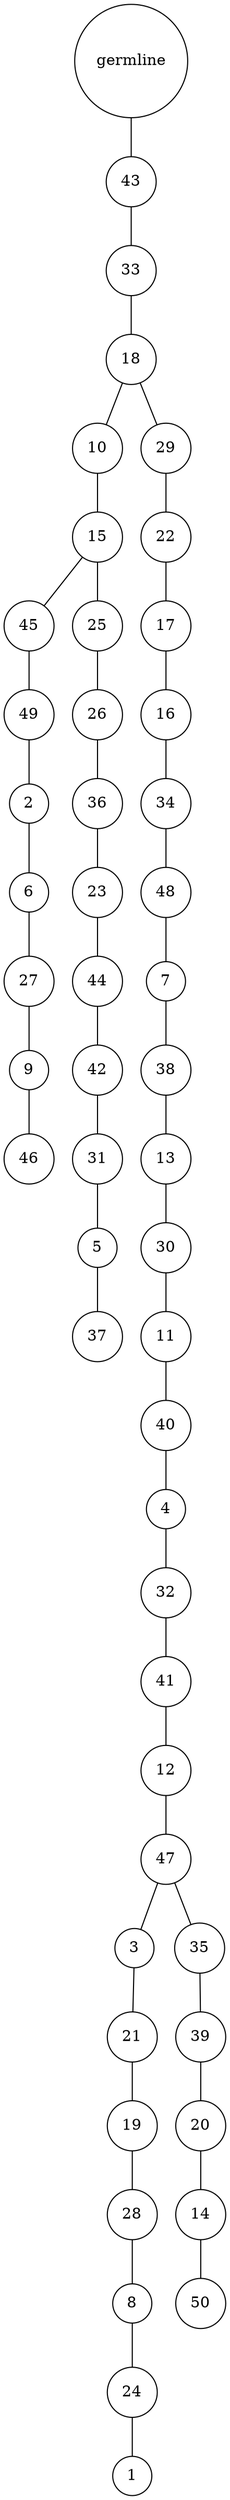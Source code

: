 graph {
	rankdir=UD;
	splines=line;
	node [shape=circle]
	"0x7f04b142ac40" [label="germline"];
	"0x7f04b142ac70" [label="43"];
	"0x7f04b142ac40" -- "0x7f04b142ac70" ;
	"0x7f04b142aca0" [label="33"];
	"0x7f04b142ac70" -- "0x7f04b142aca0" ;
	"0x7f04b142acd0" [label="18"];
	"0x7f04b142aca0" -- "0x7f04b142acd0" ;
	"0x7f04b142ad00" [label="10"];
	"0x7f04b142acd0" -- "0x7f04b142ad00" ;
	"0x7f04b142ad30" [label="15"];
	"0x7f04b142ad00" -- "0x7f04b142ad30" ;
	"0x7f04b142ad60" [label="45"];
	"0x7f04b142ad30" -- "0x7f04b142ad60" ;
	"0x7f04b142ad90" [label="49"];
	"0x7f04b142ad60" -- "0x7f04b142ad90" ;
	"0x7f04b142adc0" [label="2"];
	"0x7f04b142ad90" -- "0x7f04b142adc0" ;
	"0x7f04b142adf0" [label="6"];
	"0x7f04b142adc0" -- "0x7f04b142adf0" ;
	"0x7f04b142ae20" [label="27"];
	"0x7f04b142adf0" -- "0x7f04b142ae20" ;
	"0x7f04b142ae50" [label="9"];
	"0x7f04b142ae20" -- "0x7f04b142ae50" ;
	"0x7f04b142ae80" [label="46"];
	"0x7f04b142ae50" -- "0x7f04b142ae80" ;
	"0x7f04b142aeb0" [label="25"];
	"0x7f04b142ad30" -- "0x7f04b142aeb0" ;
	"0x7f04b142aee0" [label="26"];
	"0x7f04b142aeb0" -- "0x7f04b142aee0" ;
	"0x7f04b142af10" [label="36"];
	"0x7f04b142aee0" -- "0x7f04b142af10" ;
	"0x7f04b142af40" [label="23"];
	"0x7f04b142af10" -- "0x7f04b142af40" ;
	"0x7f04b142af70" [label="44"];
	"0x7f04b142af40" -- "0x7f04b142af70" ;
	"0x7f04b142afa0" [label="42"];
	"0x7f04b142af70" -- "0x7f04b142afa0" ;
	"0x7f04b142afd0" [label="31"];
	"0x7f04b142afa0" -- "0x7f04b142afd0" ;
	"0x7f04b1438040" [label="5"];
	"0x7f04b142afd0" -- "0x7f04b1438040" ;
	"0x7f04b1438070" [label="37"];
	"0x7f04b1438040" -- "0x7f04b1438070" ;
	"0x7f04b14380a0" [label="29"];
	"0x7f04b142acd0" -- "0x7f04b14380a0" ;
	"0x7f04b14380d0" [label="22"];
	"0x7f04b14380a0" -- "0x7f04b14380d0" ;
	"0x7f04b1438100" [label="17"];
	"0x7f04b14380d0" -- "0x7f04b1438100" ;
	"0x7f04b1438130" [label="16"];
	"0x7f04b1438100" -- "0x7f04b1438130" ;
	"0x7f04b1438160" [label="34"];
	"0x7f04b1438130" -- "0x7f04b1438160" ;
	"0x7f04b1438190" [label="48"];
	"0x7f04b1438160" -- "0x7f04b1438190" ;
	"0x7f04b14381c0" [label="7"];
	"0x7f04b1438190" -- "0x7f04b14381c0" ;
	"0x7f04b14381f0" [label="38"];
	"0x7f04b14381c0" -- "0x7f04b14381f0" ;
	"0x7f04b1438220" [label="13"];
	"0x7f04b14381f0" -- "0x7f04b1438220" ;
	"0x7f04b1438250" [label="30"];
	"0x7f04b1438220" -- "0x7f04b1438250" ;
	"0x7f04b1438280" [label="11"];
	"0x7f04b1438250" -- "0x7f04b1438280" ;
	"0x7f04b14382b0" [label="40"];
	"0x7f04b1438280" -- "0x7f04b14382b0" ;
	"0x7f04b14382e0" [label="4"];
	"0x7f04b14382b0" -- "0x7f04b14382e0" ;
	"0x7f04b1438310" [label="32"];
	"0x7f04b14382e0" -- "0x7f04b1438310" ;
	"0x7f04b1438340" [label="41"];
	"0x7f04b1438310" -- "0x7f04b1438340" ;
	"0x7f04b1438370" [label="12"];
	"0x7f04b1438340" -- "0x7f04b1438370" ;
	"0x7f04b14383a0" [label="47"];
	"0x7f04b1438370" -- "0x7f04b14383a0" ;
	"0x7f04b14383d0" [label="3"];
	"0x7f04b14383a0" -- "0x7f04b14383d0" ;
	"0x7f04b1438400" [label="21"];
	"0x7f04b14383d0" -- "0x7f04b1438400" ;
	"0x7f04b1438430" [label="19"];
	"0x7f04b1438400" -- "0x7f04b1438430" ;
	"0x7f04b1438460" [label="28"];
	"0x7f04b1438430" -- "0x7f04b1438460" ;
	"0x7f04b1438490" [label="8"];
	"0x7f04b1438460" -- "0x7f04b1438490" ;
	"0x7f04b14384c0" [label="24"];
	"0x7f04b1438490" -- "0x7f04b14384c0" ;
	"0x7f04b14384f0" [label="1"];
	"0x7f04b14384c0" -- "0x7f04b14384f0" ;
	"0x7f04b1438520" [label="35"];
	"0x7f04b14383a0" -- "0x7f04b1438520" ;
	"0x7f04b1438550" [label="39"];
	"0x7f04b1438520" -- "0x7f04b1438550" ;
	"0x7f04b1438580" [label="20"];
	"0x7f04b1438550" -- "0x7f04b1438580" ;
	"0x7f04b14385b0" [label="14"];
	"0x7f04b1438580" -- "0x7f04b14385b0" ;
	"0x7f04b14385e0" [label="50"];
	"0x7f04b14385b0" -- "0x7f04b14385e0" ;
}
